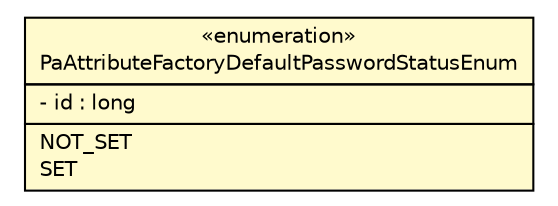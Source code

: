 #!/usr/local/bin/dot
#
# Class diagram 
# Generated by UMLGraph version R5_6 (http://www.umlgraph.org/)
#

digraph G {
	edge [fontname="Helvetica",fontsize=10,labelfontname="Helvetica",labelfontsize=10];
	node [fontname="Helvetica",fontsize=10,shape=plaintext];
	nodesep=0.25;
	ranksep=0.5;
	// org.ietf.nea.pa.attribute.enums.PaAttributeFactoryDefaultPasswordStatusEnum
	c48796 [label=<<table title="org.ietf.nea.pa.attribute.enums.PaAttributeFactoryDefaultPasswordStatusEnum" border="0" cellborder="1" cellspacing="0" cellpadding="2" port="p" bgcolor="lemonChiffon" href="./PaAttributeFactoryDefaultPasswordStatusEnum.html">
		<tr><td><table border="0" cellspacing="0" cellpadding="1">
<tr><td align="center" balign="center"> &#171;enumeration&#187; </td></tr>
<tr><td align="center" balign="center"> PaAttributeFactoryDefaultPasswordStatusEnum </td></tr>
		</table></td></tr>
		<tr><td><table border="0" cellspacing="0" cellpadding="1">
<tr><td align="left" balign="left"> - id : long </td></tr>
		</table></td></tr>
		<tr><td><table border="0" cellspacing="0" cellpadding="1">
<tr><td align="left" balign="left"> NOT_SET </td></tr>
<tr><td align="left" balign="left"> SET </td></tr>
		</table></td></tr>
		</table>>, URL="./PaAttributeFactoryDefaultPasswordStatusEnum.html", fontname="Helvetica", fontcolor="black", fontsize=10.0];
}

